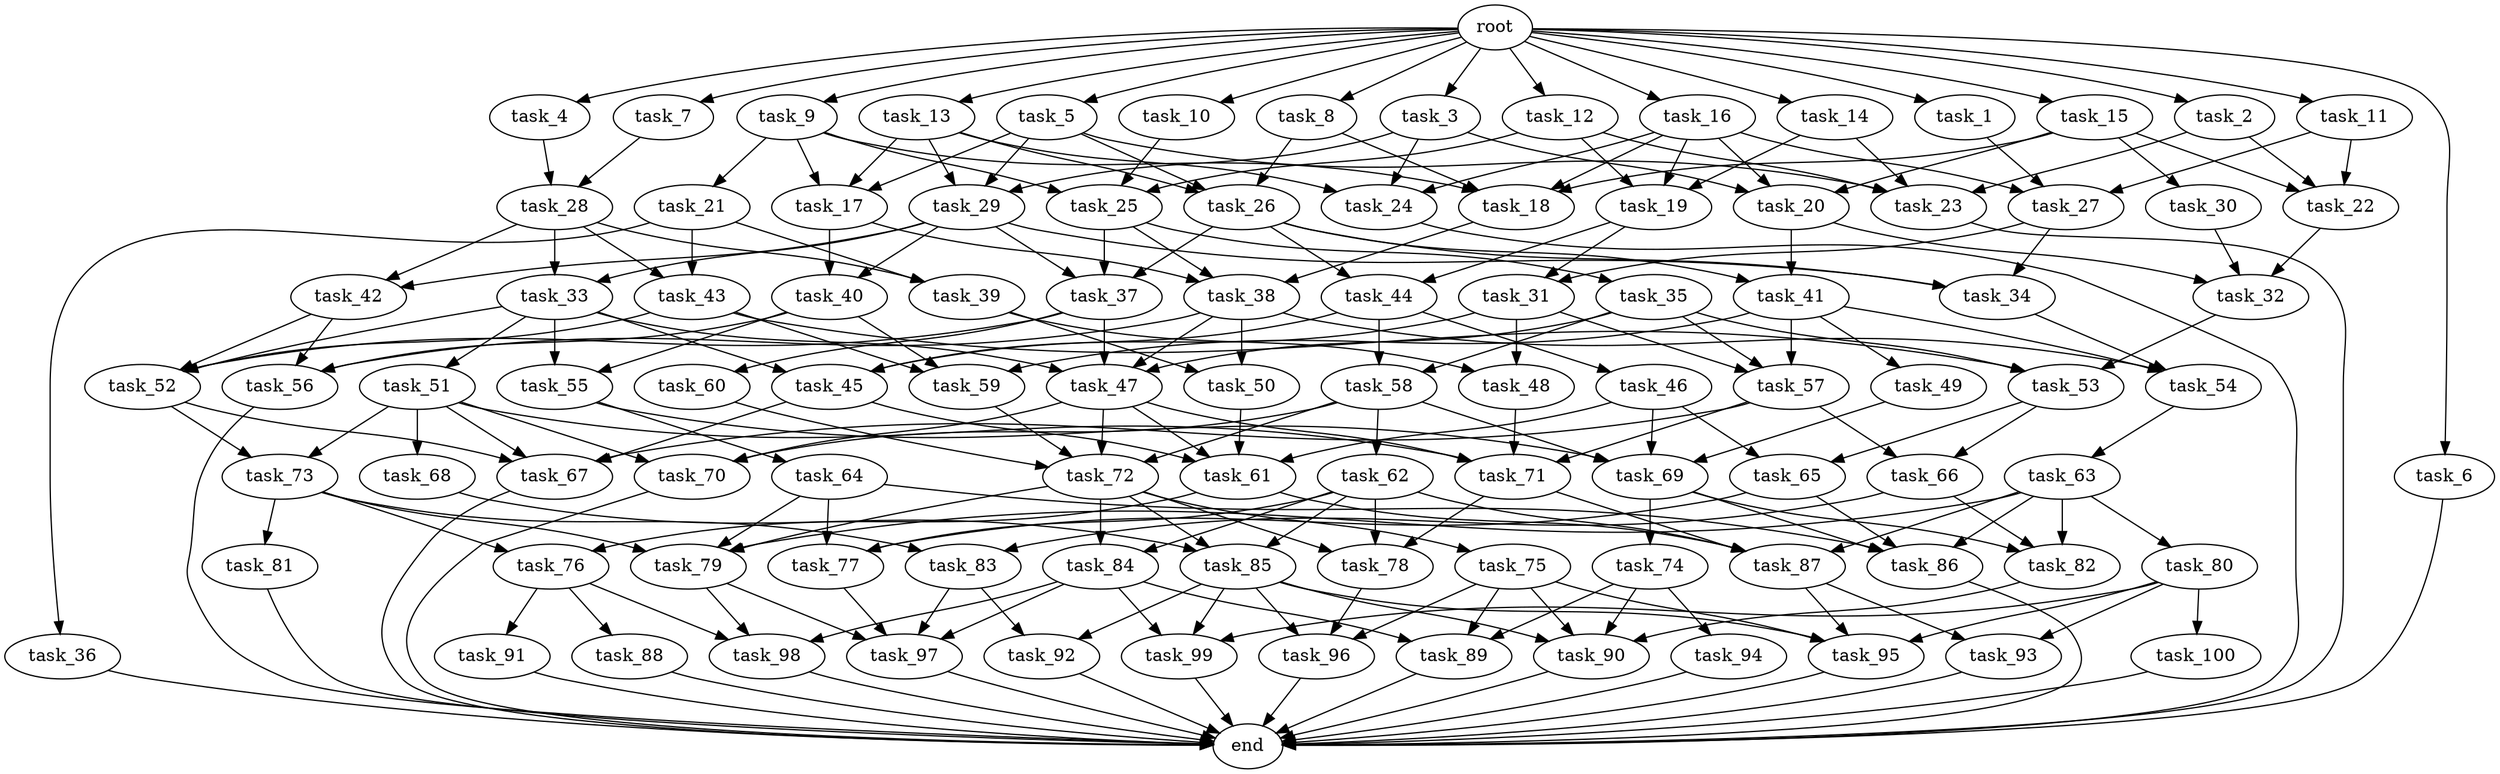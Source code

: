 digraph G {
  task_66 [size="4.274888e+09"];
  task_71 [size="3.561072e+09"];
  task_79 [size="3.879484e+09"];
  task_27 [size="1.056097e+09"];
  task_34 [size="3.610396e+09"];
  task_69 [size="4.517513e+09"];
  task_63 [size="3.566743e+09"];
  task_87 [size="4.542831e+09"];
  task_26 [size="2.626188e+09"];
  task_25 [size="1.594456e+09"];
  task_44 [size="2.796327e+09"];
  task_19 [size="2.164752e+09"];
  task_57 [size="2.223101e+09"];
  task_47 [size="1.289826e+09"];
  task_29 [size="4.001882e+09"];
  task_20 [size="4.024680e+09"];
  task_56 [size="2.574987e+09"];
  task_15 [size="3.690626e+09"];
  task_77 [size="3.616095e+09"];
  task_92 [size="4.062605e+09"];
  task_100 [size="2.927255e+09"];
  task_16 [size="1.763812e+09"];
  task_91 [size="2.578395e+09"];
  task_82 [size="4.513560e+09"];
  task_73 [size="3.435557e+09"];
  task_65 [size="3.561766e+09"];
  task_10 [size="2.318683e+09"];
  task_30 [size="3.786941e+09"];
  task_23 [size="4.822431e+09"];
  task_78 [size="2.477701e+09"];
  task_28 [size="2.613378e+09"];
  task_38 [size="3.278556e+09"];
  task_32 [size="3.553018e+09"];
  task_4 [size="3.165617e+09"];
  task_9 [size="2.826354e+09"];
  task_84 [size="3.081449e+09"];
  task_14 [size="1.292470e+09"];
  end [size="0.000000e+00"];
  task_83 [size="4.234663e+09"];
  task_90 [size="3.861026e+09"];
  task_59 [size="3.905214e+09"];
  task_12 [size="7.887343e+08"];
  task_46 [size="4.948133e+09"];
  task_36 [size="3.921671e+09"];
  task_40 [size="2.979033e+08"];
  task_62 [size="3.529459e+09"];
  task_45 [size="4.165084e+09"];
  task_53 [size="4.943818e+09"];
  task_24 [size="3.229615e+09"];
  task_33 [size="1.239379e+09"];
  task_89 [size="4.146455e+09"];
  task_94 [size="1.001771e+09"];
  task_41 [size="8.390211e+08"];
  task_72 [size="4.506906e+09"];
  task_18 [size="2.048215e+09"];
  task_64 [size="4.692902e+09"];
  task_54 [size="5.753697e+08"];
  task_95 [size="4.694180e+09"];
  task_70 [size="3.819061e+09"];
  task_11 [size="4.717019e+09"];
  task_43 [size="2.877163e+09"];
  task_88 [size="4.468428e+09"];
  task_96 [size="3.946857e+09"];
  task_6 [size="2.851104e+09"];
  task_42 [size="2.193857e+09"];
  task_17 [size="4.097473e+09"];
  task_22 [size="9.597147e+08"];
  task_93 [size="2.859550e+08"];
  task_98 [size="3.728869e+09"];
  task_97 [size="3.831810e+09"];
  task_58 [size="4.785895e+09"];
  task_67 [size="3.364347e+09"];
  root [size="0.000000e+00"];
  task_48 [size="2.831473e+09"];
  task_35 [size="4.489318e+09"];
  task_80 [size="4.523287e+09"];
  task_99 [size="4.754630e+09"];
  task_68 [size="7.663893e+08"];
  task_1 [size="2.155554e+09"];
  task_55 [size="2.084540e+09"];
  task_13 [size="6.824593e+08"];
  task_52 [size="1.204557e+09"];
  task_81 [size="1.918718e+09"];
  task_39 [size="5.702058e+08"];
  task_2 [size="2.741068e+09"];
  task_37 [size="2.539914e+09"];
  task_5 [size="3.046885e+09"];
  task_76 [size="2.147082e+09"];
  task_51 [size="7.029668e+08"];
  task_7 [size="2.618734e+09"];
  task_60 [size="3.617478e+09"];
  task_74 [size="8.512632e+08"];
  task_85 [size="1.425727e+09"];
  task_49 [size="1.354651e+09"];
  task_31 [size="1.318802e+08"];
  task_21 [size="2.325425e+09"];
  task_3 [size="4.771443e+09"];
  task_8 [size="1.298197e+09"];
  task_75 [size="4.865684e+09"];
  task_50 [size="3.085688e+09"];
  task_61 [size="3.619774e+09"];
  task_86 [size="4.962200e+09"];

  task_66 -> task_83 [size="4.274888e+08"];
  task_66 -> task_82 [size="4.274888e+08"];
  task_71 -> task_87 [size="1.780536e+08"];
  task_71 -> task_78 [size="1.780536e+08"];
  task_79 -> task_97 [size="1.939742e+08"];
  task_79 -> task_98 [size="1.939742e+08"];
  task_27 -> task_31 [size="7.040645e+07"];
  task_27 -> task_34 [size="7.040645e+07"];
  task_34 -> task_54 [size="2.406931e+08"];
  task_69 -> task_74 [size="2.258757e+08"];
  task_69 -> task_86 [size="2.258757e+08"];
  task_69 -> task_82 [size="2.258757e+08"];
  task_63 -> task_79 [size="7.133486e+08"];
  task_63 -> task_80 [size="7.133486e+08"];
  task_63 -> task_86 [size="7.133486e+08"];
  task_63 -> task_87 [size="7.133486e+08"];
  task_63 -> task_82 [size="7.133486e+08"];
  task_87 -> task_95 [size="2.271415e+08"];
  task_87 -> task_93 [size="2.271415e+08"];
  task_26 -> task_37 [size="1.750792e+08"];
  task_26 -> task_34 [size="1.750792e+08"];
  task_26 -> task_41 [size="1.750792e+08"];
  task_26 -> task_44 [size="1.750792e+08"];
  task_25 -> task_37 [size="1.062971e+08"];
  task_25 -> task_38 [size="1.062971e+08"];
  task_25 -> task_35 [size="1.062971e+08"];
  task_44 -> task_58 [size="2.796327e+08"];
  task_44 -> task_45 [size="2.796327e+08"];
  task_44 -> task_46 [size="2.796327e+08"];
  task_19 -> task_31 [size="1.443168e+08"];
  task_19 -> task_44 [size="1.443168e+08"];
  task_57 -> task_66 [size="1.482067e+08"];
  task_57 -> task_67 [size="1.482067e+08"];
  task_57 -> task_71 [size="1.482067e+08"];
  task_47 -> task_61 [size="6.449132e+07"];
  task_47 -> task_70 [size="6.449132e+07"];
  task_47 -> task_72 [size="6.449132e+07"];
  task_47 -> task_71 [size="6.449132e+07"];
  task_29 -> task_37 [size="2.667922e+08"];
  task_29 -> task_34 [size="2.667922e+08"];
  task_29 -> task_33 [size="2.667922e+08"];
  task_29 -> task_42 [size="2.667922e+08"];
  task_29 -> task_40 [size="2.667922e+08"];
  task_20 -> task_41 [size="2.683120e+08"];
  task_20 -> task_32 [size="2.683120e+08"];
  task_56 -> end [size="1.000000e-12"];
  task_15 -> task_20 [size="7.381252e+08"];
  task_15 -> task_22 [size="7.381252e+08"];
  task_15 -> task_30 [size="7.381252e+08"];
  task_15 -> task_18 [size="7.381252e+08"];
  task_77 -> task_97 [size="2.410730e+08"];
  task_92 -> end [size="1.000000e-12"];
  task_100 -> end [size="1.000000e-12"];
  task_16 -> task_19 [size="3.527623e+08"];
  task_16 -> task_27 [size="3.527623e+08"];
  task_16 -> task_20 [size="3.527623e+08"];
  task_16 -> task_24 [size="3.527623e+08"];
  task_16 -> task_18 [size="3.527623e+08"];
  task_91 -> end [size="1.000000e-12"];
  task_82 -> task_90 [size="3.009040e+08"];
  task_73 -> task_76 [size="3.435557e+08"];
  task_73 -> task_79 [size="3.435557e+08"];
  task_73 -> task_81 [size="3.435557e+08"];
  task_73 -> task_83 [size="3.435557e+08"];
  task_65 -> task_86 [size="3.561766e+08"];
  task_65 -> task_77 [size="3.561766e+08"];
  task_10 -> task_25 [size="4.637366e+08"];
  task_30 -> task_32 [size="7.573881e+08"];
  task_23 -> end [size="1.000000e-12"];
  task_78 -> task_96 [size="1.651801e+08"];
  task_28 -> task_42 [size="2.613378e+08"];
  task_28 -> task_33 [size="2.613378e+08"];
  task_28 -> task_43 [size="2.613378e+08"];
  task_28 -> task_39 [size="2.613378e+08"];
  task_38 -> task_54 [size="2.185704e+08"];
  task_38 -> task_50 [size="2.185704e+08"];
  task_38 -> task_56 [size="2.185704e+08"];
  task_38 -> task_47 [size="2.185704e+08"];
  task_32 -> task_53 [size="2.368678e+08"];
  task_4 -> task_28 [size="6.331235e+08"];
  task_9 -> task_17 [size="5.652708e+08"];
  task_9 -> task_21 [size="5.652708e+08"];
  task_9 -> task_25 [size="5.652708e+08"];
  task_9 -> task_18 [size="5.652708e+08"];
  task_84 -> task_97 [size="3.081449e+08"];
  task_84 -> task_89 [size="3.081449e+08"];
  task_84 -> task_99 [size="3.081449e+08"];
  task_84 -> task_98 [size="3.081449e+08"];
  task_14 -> task_19 [size="2.584940e+08"];
  task_14 -> task_23 [size="2.584940e+08"];
  task_83 -> task_97 [size="4.234663e+08"];
  task_83 -> task_92 [size="4.234663e+08"];
  task_90 -> end [size="1.000000e-12"];
  task_59 -> task_72 [size="2.603476e+08"];
  task_12 -> task_19 [size="1.577469e+08"];
  task_12 -> task_23 [size="1.577469e+08"];
  task_12 -> task_25 [size="1.577469e+08"];
  task_46 -> task_65 [size="9.896266e+08"];
  task_46 -> task_69 [size="9.896266e+08"];
  task_46 -> task_61 [size="9.896266e+08"];
  task_36 -> end [size="1.000000e-12"];
  task_40 -> task_56 [size="2.979033e+07"];
  task_40 -> task_59 [size="2.979033e+07"];
  task_40 -> task_55 [size="2.979033e+07"];
  task_62 -> task_87 [size="7.058917e+08"];
  task_62 -> task_77 [size="7.058917e+08"];
  task_62 -> task_78 [size="7.058917e+08"];
  task_62 -> task_85 [size="7.058917e+08"];
  task_62 -> task_84 [size="7.058917e+08"];
  task_45 -> task_67 [size="2.776722e+08"];
  task_45 -> task_61 [size="2.776722e+08"];
  task_53 -> task_66 [size="3.295879e+08"];
  task_53 -> task_65 [size="3.295879e+08"];
  task_24 -> end [size="1.000000e-12"];
  task_33 -> task_51 [size="1.239379e+08"];
  task_33 -> task_55 [size="1.239379e+08"];
  task_33 -> task_52 [size="1.239379e+08"];
  task_33 -> task_45 [size="1.239379e+08"];
  task_33 -> task_47 [size="1.239379e+08"];
  task_89 -> end [size="1.000000e-12"];
  task_94 -> end [size="1.000000e-12"];
  task_41 -> task_49 [size="8.390211e+07"];
  task_41 -> task_54 [size="8.390211e+07"];
  task_41 -> task_57 [size="8.390211e+07"];
  task_41 -> task_59 [size="8.390211e+07"];
  task_72 -> task_79 [size="2.253453e+08"];
  task_72 -> task_75 [size="2.253453e+08"];
  task_72 -> task_78 [size="2.253453e+08"];
  task_72 -> task_84 [size="2.253453e+08"];
  task_72 -> task_85 [size="2.253453e+08"];
  task_18 -> task_38 [size="1.024108e+08"];
  task_64 -> task_79 [size="9.385803e+08"];
  task_64 -> task_86 [size="9.385803e+08"];
  task_64 -> task_77 [size="9.385803e+08"];
  task_54 -> task_63 [size="3.835798e+07"];
  task_95 -> end [size="1.000000e-12"];
  task_70 -> end [size="1.000000e-12"];
  task_11 -> task_27 [size="9.434038e+08"];
  task_11 -> task_22 [size="9.434038e+08"];
  task_43 -> task_53 [size="2.877163e+08"];
  task_43 -> task_59 [size="2.877163e+08"];
  task_43 -> task_52 [size="2.877163e+08"];
  task_88 -> end [size="1.000000e-12"];
  task_96 -> end [size="1.000000e-12"];
  task_6 -> end [size="1.000000e-12"];
  task_42 -> task_56 [size="2.193857e+08"];
  task_42 -> task_52 [size="2.193857e+08"];
  task_17 -> task_40 [size="2.731649e+08"];
  task_17 -> task_38 [size="2.731649e+08"];
  task_22 -> task_32 [size="6.398098e+07"];
  task_93 -> end [size="1.000000e-12"];
  task_98 -> end [size="1.000000e-12"];
  task_97 -> end [size="1.000000e-12"];
  task_58 -> task_62 [size="4.785895e+08"];
  task_58 -> task_70 [size="4.785895e+08"];
  task_58 -> task_69 [size="4.785895e+08"];
  task_58 -> task_72 [size="4.785895e+08"];
  task_67 -> end [size="1.000000e-12"];
  root -> task_4 [size="1.000000e-12"];
  root -> task_1 [size="1.000000e-12"];
  root -> task_7 [size="1.000000e-12"];
  root -> task_13 [size="1.000000e-12"];
  root -> task_8 [size="1.000000e-12"];
  root -> task_11 [size="1.000000e-12"];
  root -> task_15 [size="1.000000e-12"];
  root -> task_2 [size="1.000000e-12"];
  root -> task_9 [size="1.000000e-12"];
  root -> task_6 [size="1.000000e-12"];
  root -> task_14 [size="1.000000e-12"];
  root -> task_16 [size="1.000000e-12"];
  root -> task_5 [size="1.000000e-12"];
  root -> task_12 [size="1.000000e-12"];
  root -> task_3 [size="1.000000e-12"];
  root -> task_10 [size="1.000000e-12"];
  task_48 -> task_71 [size="2.831473e+08"];
  task_35 -> task_58 [size="8.978636e+08"];
  task_35 -> task_53 [size="8.978636e+08"];
  task_35 -> task_47 [size="8.978636e+08"];
  task_35 -> task_57 [size="8.978636e+08"];
  task_80 -> task_100 [size="9.046574e+08"];
  task_80 -> task_99 [size="9.046574e+08"];
  task_80 -> task_95 [size="9.046574e+08"];
  task_80 -> task_93 [size="9.046574e+08"];
  task_99 -> end [size="1.000000e-12"];
  task_68 -> task_85 [size="1.532779e+08"];
  task_1 -> task_27 [size="4.311108e+08"];
  task_55 -> task_64 [size="2.084540e+08"];
  task_55 -> task_69 [size="2.084540e+08"];
  task_13 -> task_17 [size="1.364919e+08"];
  task_13 -> task_26 [size="1.364919e+08"];
  task_13 -> task_24 [size="1.364919e+08"];
  task_13 -> task_29 [size="1.364919e+08"];
  task_52 -> task_73 [size="6.022786e+07"];
  task_52 -> task_67 [size="6.022786e+07"];
  task_81 -> end [size="1.000000e-12"];
  task_39 -> task_50 [size="5.702058e+07"];
  task_39 -> task_48 [size="5.702058e+07"];
  task_2 -> task_22 [size="5.482137e+08"];
  task_2 -> task_23 [size="5.482137e+08"];
  task_37 -> task_47 [size="1.693276e+08"];
  task_37 -> task_52 [size="1.693276e+08"];
  task_37 -> task_60 [size="1.693276e+08"];
  task_5 -> task_17 [size="6.093769e+08"];
  task_5 -> task_26 [size="6.093769e+08"];
  task_5 -> task_23 [size="6.093769e+08"];
  task_5 -> task_29 [size="6.093769e+08"];
  task_76 -> task_88 [size="2.147082e+08"];
  task_76 -> task_91 [size="2.147082e+08"];
  task_76 -> task_98 [size="2.147082e+08"];
  task_51 -> task_68 [size="1.405934e+08"];
  task_51 -> task_70 [size="1.405934e+08"];
  task_51 -> task_73 [size="1.405934e+08"];
  task_51 -> task_67 [size="1.405934e+08"];
  task_51 -> task_71 [size="1.405934e+08"];
  task_7 -> task_28 [size="5.237469e+08"];
  task_60 -> task_72 [size="7.234957e+08"];
  task_74 -> task_94 [size="1.702526e+08"];
  task_74 -> task_90 [size="1.702526e+08"];
  task_74 -> task_89 [size="1.702526e+08"];
  task_85 -> task_96 [size="9.504849e+07"];
  task_85 -> task_90 [size="9.504849e+07"];
  task_85 -> task_95 [size="9.504849e+07"];
  task_85 -> task_92 [size="9.504849e+07"];
  task_85 -> task_99 [size="9.504849e+07"];
  task_49 -> task_69 [size="2.709301e+08"];
  task_31 -> task_57 [size="1.318802e+07"];
  task_31 -> task_45 [size="1.318802e+07"];
  task_31 -> task_48 [size="1.318802e+07"];
  task_21 -> task_36 [size="4.650851e+08"];
  task_21 -> task_43 [size="4.650851e+08"];
  task_21 -> task_39 [size="4.650851e+08"];
  task_3 -> task_20 [size="9.542885e+08"];
  task_3 -> task_24 [size="9.542885e+08"];
  task_3 -> task_29 [size="9.542885e+08"];
  task_8 -> task_26 [size="2.596394e+08"];
  task_8 -> task_18 [size="2.596394e+08"];
  task_75 -> task_96 [size="9.731369e+08"];
  task_75 -> task_90 [size="9.731369e+08"];
  task_75 -> task_89 [size="9.731369e+08"];
  task_75 -> task_95 [size="9.731369e+08"];
  task_50 -> task_61 [size="3.085688e+08"];
  task_61 -> task_76 [size="1.809887e+08"];
  task_61 -> task_87 [size="1.809887e+08"];
  task_86 -> end [size="1.000000e-12"];
}
